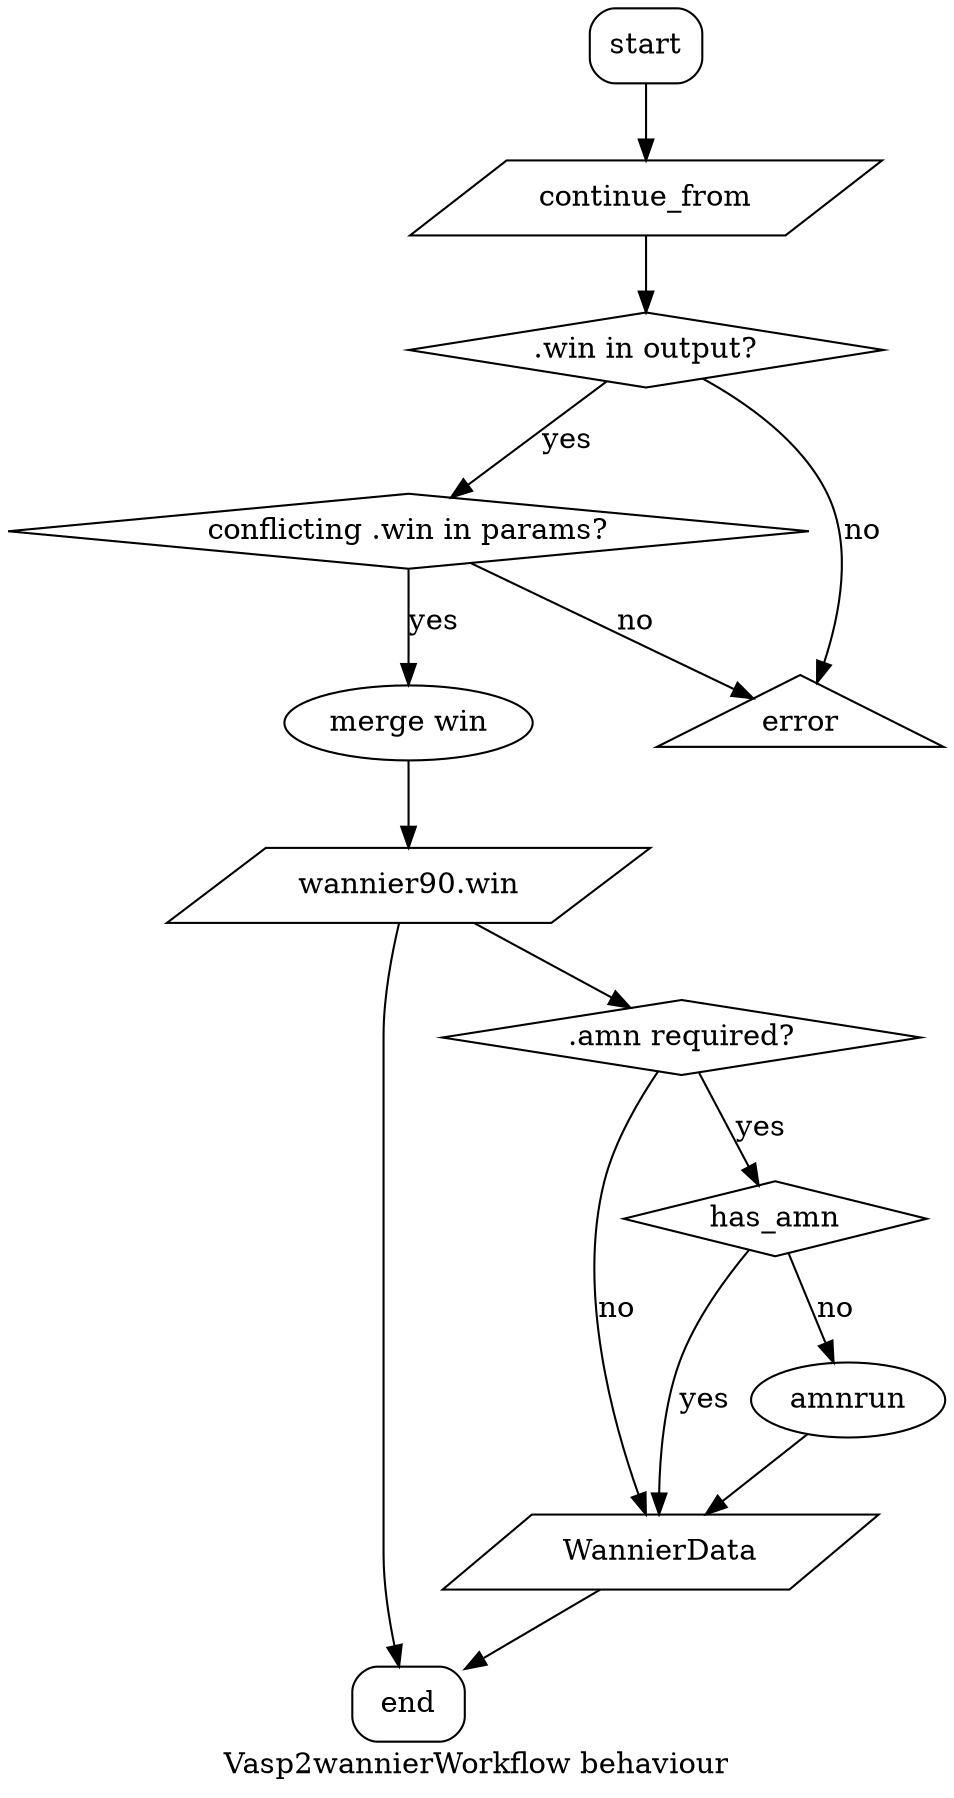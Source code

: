 digraph {
    label="Vasp2wannierWorkflow behaviour"
    node [shape="box", style=rounded]; // start end
    start;
    end;
    node [shape="parallelogram", style=""]; // Inputs
    cont;
    //param;
    wdata;
    //wdata2;
    win;
    node[shape="diamond", style=""]; // Conditions
    has_win_c;
    has_win_p;
    //has_win_p2;
    //win_differ;
    //has_core;
    //has_core2;
    amn_required;
    has_amn;
    node[shape="ellipse", style=""]; // Calculations
    merge_win;
    //replace_win;
    //winrun;
    amnrun;
    //wannier;
    node [shape="triangle", style=""]; // Errors
    error;

    cont[label="continue_from"];
    has_win_c[label=".win in output?"];
    has_win_p[label="conflicting .win in params?"];
    //has_win_p2[label=".win in params?"];
    //win_differ[label="win conflict?"];
    merge_win[label="merge win"];
    win[label="wannier90.win"];
    wdata[label="WannierData"];
    //wdata2[label="WannierData"];
    amn_required[label=".amn required?"]

    start -> cont;
    //start -> param;
    //param -> has_win_p;
    //param -> has_win_p2;

    cont -> has_win_c;
    has_win_c -> error [label="no"];
    has_win_c -> has_win_p [label="yes"];
        has_win_p -> error [label="no"];
        has_win_p -> merge_win [label="yes"];
            merge_win -> win;
            win -> amn_required;
                amn_required -> wdata[label="no"];
                amn_required -> has_amn[label="yes"];
                    has_amn -> wdata[label="yes"];
                    has_amn -> amnrun[label="no"];
                        amnrun -> wdata;

            //has_core -> winrun [label="no"];
            //has_core -> amnrun [label="yes"];
        //winrun -> win;
        //win -> amnrun;

        //has_win_p2 -> win_differ [label="yes"];
            //win_differ -> merge_win [label="yes"];
    //            merge_win -> win2;
    //            win2 -> amnrun;
    //        win_differ -> amnrun [label="no"];

    wdata -> end;
    win -> end;
    //win2 -> wannier;
    //wannier -> end;

}
